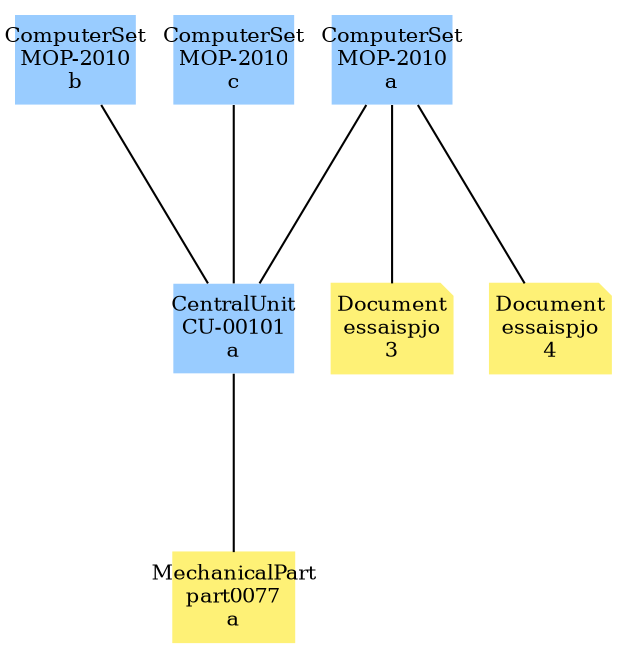 strict graph {
	graph [aspect="1.83", bb="0,0,305,235", center=true, dpi="96.0", pad="0.1", ranksep="1.2", size="16.28, 8.88"];
	node [label="\N", color="#99ccff", fixedsize=true, fontsize=10, height="0.6", image="media/img/part.png", shape=none, style=filled, width="0.8"];
	edge [arrowhead=normal, color="#000000", len="1.092"];
	3 [label="MechanicalPart\npart0077\na", color="#fef176", height="0.60", shape=box, width="0.81", pos="30,89", root=true];
	2 [label="CentralUnit\nCU-00101\na", height="0.60", width="0.81", pos="114,111", URL="/object/CentralUnit/CU-00101/a/navigate/0/0/100/"];
	1 [label="ComputerSet\nMOP-2010\na", height="0.60", width="0.81", pos="201,135", URL="/object/ComputerSet/MOP-2010/a/navigate/0/0/100/"];
	23 [label="Document\nessaispjo\n3", color="#fef176", height="0.60", image=none, shape=note, width="0.81", pos="240,213", URL="/object/Document/essaispjo/3/"];
	24 [label="Document\nessaispjo\n4", color="#fef176", height="0.60", image=none, shape=note, width="0.81", pos="275,89", URL="/object/Document/essaispjo/4/"];
	15 [label="ComputerSet\nMOP-2010\nb", height="0.60", width="0.81", pos="69,188", URL="/object/ComputerSet/MOP-2010/b/navigate/0/0/100/"];
	16 [label="ComputerSet\nMOP-2010\nc", height="0.60", width="0.81", pos="113,22", URL="/object/ComputerSet/MOP-2010/c/navigate/0/0/100/"];
	2 -- 3 [pos="e,59,97 85,103 80,102 75,101 69,99"];
	1 -- 2 [pos="e,143,119 172,127 166,125 159,123 153,122"];
	1 -- 23 [pos="e,229,191 212,157 216,165 220,174 224,182"];
	1 -- 24 [pos="e,246,107 230,117 232,116 235,114 237,112"];
	15 -- 2 [pos="e,101,133 82,166 86,158 91,150 96,142"];
	16 -- 2 [pos="e,114,89 113,44 114,55 114,68 114,79"];
}
